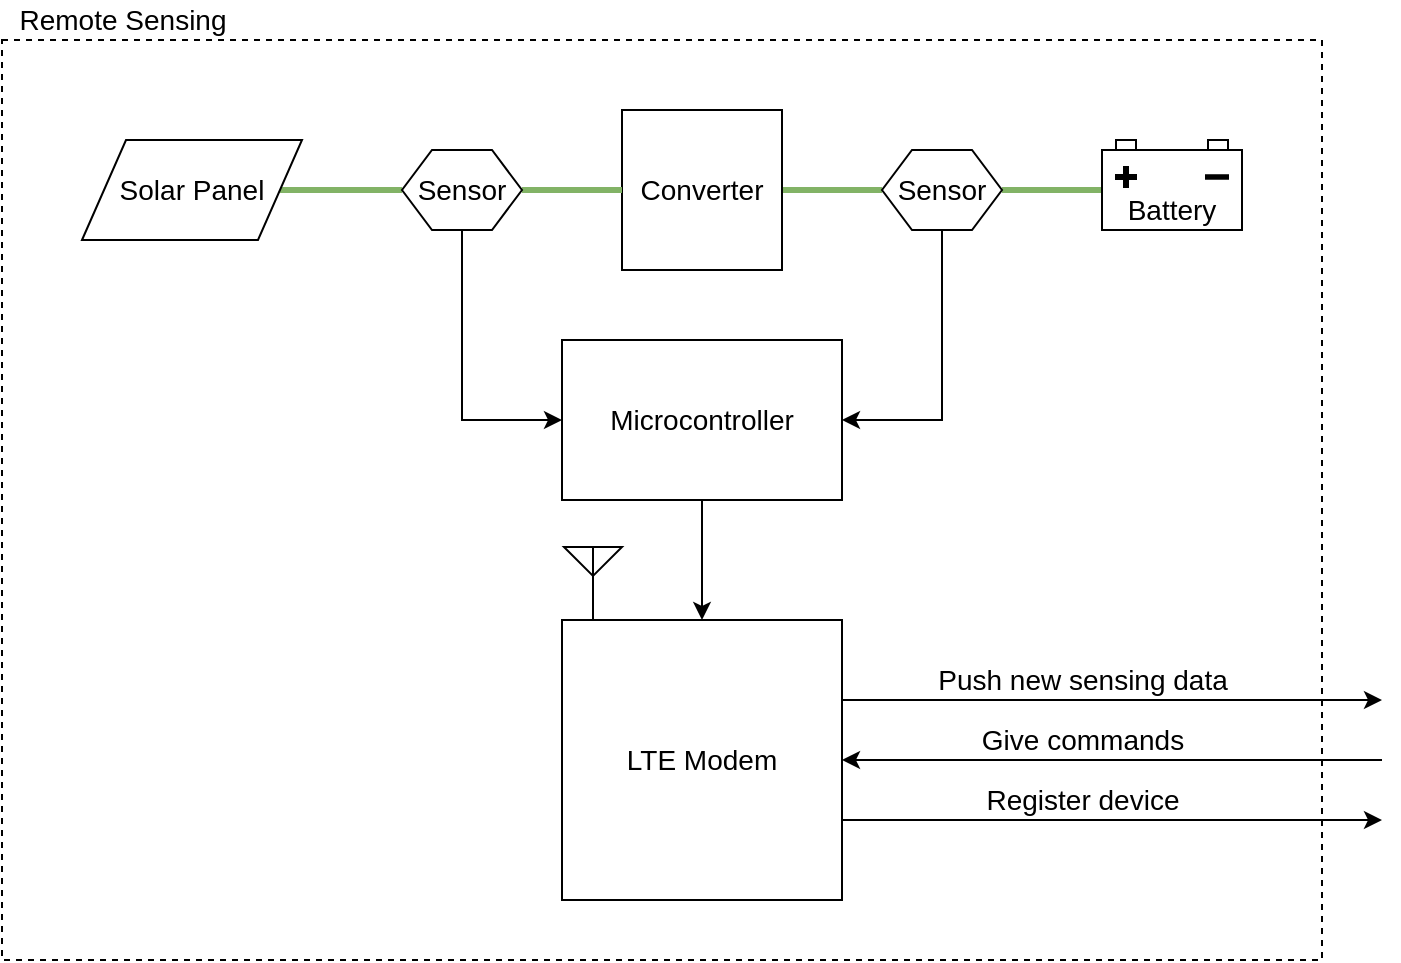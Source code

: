 <mxfile version="12.9.3" type="device"><diagram id="F6C0qdNgFmhBdd7p-WNN" name="Page-1"><mxGraphModel dx="650" dy="986" grid="1" gridSize="10" guides="1" tooltips="1" connect="1" arrows="1" fold="1" page="1" pageScale="1" pageWidth="827" pageHeight="1169" math="0" shadow="0"><root><mxCell id="0"/><mxCell id="1" parent="0"/><mxCell id="DEXSWMpo7l23XRFArZPN-38" value="" style="rounded=0;whiteSpace=wrap;html=1;shadow=0;dashed=1;fontSize=14;" vertex="1" parent="1"><mxGeometry x="40" y="60" width="660" height="460" as="geometry"/></mxCell><mxCell id="DEXSWMpo7l23XRFArZPN-17" style="edgeStyle=orthogonalEdgeStyle;rounded=0;orthogonalLoop=1;jettySize=auto;html=1;exitX=1;exitY=0.5;exitDx=0;exitDy=0;entryX=0;entryY=0.5;entryDx=0;entryDy=0;endArrow=none;endFill=0;strokeWidth=3;fillColor=#d5e8d4;strokeColor=#82b366;fontSize=14;" edge="1" parent="1" source="DEXSWMpo7l23XRFArZPN-3" target="DEXSWMpo7l23XRFArZPN-7"><mxGeometry relative="1" as="geometry"/></mxCell><mxCell id="DEXSWMpo7l23XRFArZPN-3" value="Solar Panel" style="shape=parallelogram;perimeter=parallelogramPerimeter;whiteSpace=wrap;html=1;shadow=0;gradientColor=#ffffff;fontSize=14;" vertex="1" parent="1"><mxGeometry x="80" y="110" width="110" height="50" as="geometry"/></mxCell><mxCell id="DEXSWMpo7l23XRFArZPN-29" style="edgeStyle=orthogonalEdgeStyle;rounded=0;orthogonalLoop=1;jettySize=auto;html=1;exitX=1;exitY=0.5;exitDx=0;exitDy=0;endArrow=none;endFill=0;strokeWidth=3;fillColor=#d5e8d4;strokeColor=#82b366;fontSize=14;" edge="1" parent="1" source="DEXSWMpo7l23XRFArZPN-5" target="DEXSWMpo7l23XRFArZPN-8"><mxGeometry relative="1" as="geometry"/></mxCell><mxCell id="DEXSWMpo7l23XRFArZPN-5" value="Converter" style="rounded=0;whiteSpace=wrap;html=1;shadow=0;gradientColor=none;fontSize=14;" vertex="1" parent="1"><mxGeometry x="350" y="95" width="80" height="80" as="geometry"/></mxCell><mxCell id="DEXSWMpo7l23XRFArZPN-18" style="edgeStyle=orthogonalEdgeStyle;rounded=0;orthogonalLoop=1;jettySize=auto;html=1;exitX=1;exitY=0.5;exitDx=0;exitDy=0;entryX=0;entryY=0.5;entryDx=0;entryDy=0;endArrow=none;endFill=0;strokeWidth=3;fillColor=#d5e8d4;strokeColor=#82b366;fontSize=14;" edge="1" parent="1" source="DEXSWMpo7l23XRFArZPN-7" target="DEXSWMpo7l23XRFArZPN-5"><mxGeometry relative="1" as="geometry"/></mxCell><mxCell id="DEXSWMpo7l23XRFArZPN-25" style="edgeStyle=orthogonalEdgeStyle;rounded=0;orthogonalLoop=1;jettySize=auto;html=1;exitX=0.5;exitY=1;exitDx=0;exitDy=0;entryX=0;entryY=0.5;entryDx=0;entryDy=0;fontSize=14;" edge="1" parent="1" source="DEXSWMpo7l23XRFArZPN-7" target="DEXSWMpo7l23XRFArZPN-24"><mxGeometry relative="1" as="geometry"/></mxCell><mxCell id="DEXSWMpo7l23XRFArZPN-7" value="Sensor" style="shape=hexagon;perimeter=hexagonPerimeter2;whiteSpace=wrap;html=1;shadow=0;gradientColor=none;fontSize=14;" vertex="1" parent="1"><mxGeometry x="240" y="115" width="60" height="40" as="geometry"/></mxCell><mxCell id="DEXSWMpo7l23XRFArZPN-20" style="edgeStyle=orthogonalEdgeStyle;rounded=0;orthogonalLoop=1;jettySize=auto;html=1;exitX=1;exitY=0.5;exitDx=0;exitDy=0;endArrow=none;endFill=0;strokeWidth=3;fillColor=#d5e8d4;strokeColor=#82b366;fontSize=14;" edge="1" parent="1" source="DEXSWMpo7l23XRFArZPN-8" target="DEXSWMpo7l23XRFArZPN-10"><mxGeometry relative="1" as="geometry"/></mxCell><mxCell id="DEXSWMpo7l23XRFArZPN-26" style="edgeStyle=orthogonalEdgeStyle;rounded=0;orthogonalLoop=1;jettySize=auto;html=1;exitX=0.5;exitY=1;exitDx=0;exitDy=0;entryX=1;entryY=0.5;entryDx=0;entryDy=0;fontSize=14;" edge="1" parent="1" source="DEXSWMpo7l23XRFArZPN-8" target="DEXSWMpo7l23XRFArZPN-24"><mxGeometry relative="1" as="geometry"/></mxCell><mxCell id="DEXSWMpo7l23XRFArZPN-8" value="Sensor" style="shape=hexagon;perimeter=hexagonPerimeter2;whiteSpace=wrap;html=1;shadow=0;gradientColor=none;fontSize=14;" vertex="1" parent="1"><mxGeometry x="480" y="115" width="60" height="40" as="geometry"/></mxCell><mxCell id="DEXSWMpo7l23XRFArZPN-10" value="" style="rounded=0;whiteSpace=wrap;html=1;shadow=0;gradientColor=none;fontSize=14;" vertex="1" parent="1"><mxGeometry x="590" y="115" width="70" height="40" as="geometry"/></mxCell><mxCell id="DEXSWMpo7l23XRFArZPN-11" value="" style="shape=cross;whiteSpace=wrap;html=1;shadow=0;gradientColor=none;fillColor=#000000;fontSize=14;" vertex="1" parent="1"><mxGeometry x="597" y="123.5" width="10" height="10" as="geometry"/></mxCell><mxCell id="DEXSWMpo7l23XRFArZPN-14" value="" style="rounded=0;whiteSpace=wrap;html=1;shadow=0;fillColor=#000000;gradientColor=none;fontSize=14;" vertex="1" parent="1"><mxGeometry x="642" y="127.62" width="11" height="1.75" as="geometry"/></mxCell><mxCell id="DEXSWMpo7l23XRFArZPN-15" value="" style="rounded=0;whiteSpace=wrap;html=1;shadow=0;fontSize=14;" vertex="1" parent="1"><mxGeometry x="597" y="110" width="10" height="5" as="geometry"/></mxCell><mxCell id="DEXSWMpo7l23XRFArZPN-16" value="" style="rounded=0;whiteSpace=wrap;html=1;shadow=0;fontSize=14;" vertex="1" parent="1"><mxGeometry x="643" y="110" width="10" height="5" as="geometry"/></mxCell><mxCell id="DEXSWMpo7l23XRFArZPN-21" value="Battery" style="text;html=1;strokeColor=none;fillColor=none;align=center;verticalAlign=middle;whiteSpace=wrap;rounded=0;shadow=0;fontSize=14;" vertex="1" parent="1"><mxGeometry x="605" y="135" width="40" height="20" as="geometry"/></mxCell><mxCell id="DEXSWMpo7l23XRFArZPN-37" style="edgeStyle=orthogonalEdgeStyle;rounded=0;orthogonalLoop=1;jettySize=auto;html=1;exitX=0.5;exitY=1;exitDx=0;exitDy=0;entryX=0.5;entryY=0;entryDx=0;entryDy=0;endArrow=classic;endFill=1;strokeWidth=1;fontSize=14;" edge="1" parent="1" source="DEXSWMpo7l23XRFArZPN-24" target="DEXSWMpo7l23XRFArZPN-32"><mxGeometry relative="1" as="geometry"/></mxCell><mxCell id="DEXSWMpo7l23XRFArZPN-24" value="Microcontroller" style="rounded=0;whiteSpace=wrap;html=1;shadow=0;gradientColor=none;fontSize=14;" vertex="1" parent="1"><mxGeometry x="320" y="210" width="140" height="80" as="geometry"/></mxCell><mxCell id="DEXSWMpo7l23XRFArZPN-32" value="LTE Modem" style="rounded=0;whiteSpace=wrap;html=1;shadow=0;fontSize=14;" vertex="1" parent="1"><mxGeometry x="320" y="350" width="140" height="140" as="geometry"/></mxCell><mxCell id="DEXSWMpo7l23XRFArZPN-39" value="Remote Sensing" style="text;html=1;align=center;verticalAlign=middle;resizable=0;points=[];autosize=1;fontSize=14;" vertex="1" parent="1"><mxGeometry x="40" y="40" width="120" height="20" as="geometry"/></mxCell><mxCell id="DEXSWMpo7l23XRFArZPN-41" style="edgeStyle=orthogonalEdgeStyle;rounded=0;orthogonalLoop=1;jettySize=auto;html=1;exitX=1;exitY=0.25;exitDx=0;exitDy=0;endArrow=classic;endFill=1;strokeWidth=1;fontSize=14;" edge="1" parent="1"><mxGeometry relative="1" as="geometry"><mxPoint x="460" y="420" as="targetPoint"/><mxPoint x="730.0" y="420.034" as="sourcePoint"/></mxGeometry></mxCell><mxCell id="DEXSWMpo7l23XRFArZPN-42" style="edgeStyle=orthogonalEdgeStyle;rounded=0;orthogonalLoop=1;jettySize=auto;html=1;exitX=1;exitY=0.25;exitDx=0;exitDy=0;endArrow=classic;endFill=1;strokeWidth=1;fontSize=14;" edge="1" parent="1"><mxGeometry relative="1" as="geometry"><mxPoint x="730.0" y="450.034" as="targetPoint"/><mxPoint x="460" y="450" as="sourcePoint"/></mxGeometry></mxCell><mxCell id="DEXSWMpo7l23XRFArZPN-43" style="edgeStyle=orthogonalEdgeStyle;rounded=0;orthogonalLoop=1;jettySize=auto;html=1;exitX=1;exitY=0.25;exitDx=0;exitDy=0;endArrow=classic;endFill=1;strokeWidth=1;fontSize=14;" edge="1" parent="1"><mxGeometry relative="1" as="geometry"><mxPoint x="730.0" y="390.034" as="targetPoint"/><mxPoint x="460.0" y="390" as="sourcePoint"/></mxGeometry></mxCell><mxCell id="DEXSWMpo7l23XRFArZPN-44" value="Push new sensing data" style="text;html=1;align=center;verticalAlign=middle;resizable=0;points=[];autosize=1;fontSize=14;" vertex="1" parent="1"><mxGeometry x="500" y="370" width="160" height="20" as="geometry"/></mxCell><mxCell id="DEXSWMpo7l23XRFArZPN-45" value="Give commands" style="text;html=1;align=center;verticalAlign=middle;resizable=0;points=[];autosize=1;fontSize=14;" vertex="1" parent="1"><mxGeometry x="520" y="400" width="120" height="20" as="geometry"/></mxCell><mxCell id="DEXSWMpo7l23XRFArZPN-47" value="Register device" style="text;html=1;align=center;verticalAlign=middle;resizable=0;points=[];autosize=1;fontSize=14;" vertex="1" parent="1"><mxGeometry x="525" y="430" width="110" height="20" as="geometry"/></mxCell><mxCell id="DEXSWMpo7l23XRFArZPN-48" value="" style="verticalLabelPosition=bottom;shadow=0;dashed=0;align=center;html=1;verticalAlign=top;shape=mxgraph.electrical.radio.aerial_-_antenna_2;fontSize=14;" vertex="1" parent="1"><mxGeometry x="321" y="313.29" width="29" height="36.71" as="geometry"/></mxCell></root></mxGraphModel></diagram></mxfile>